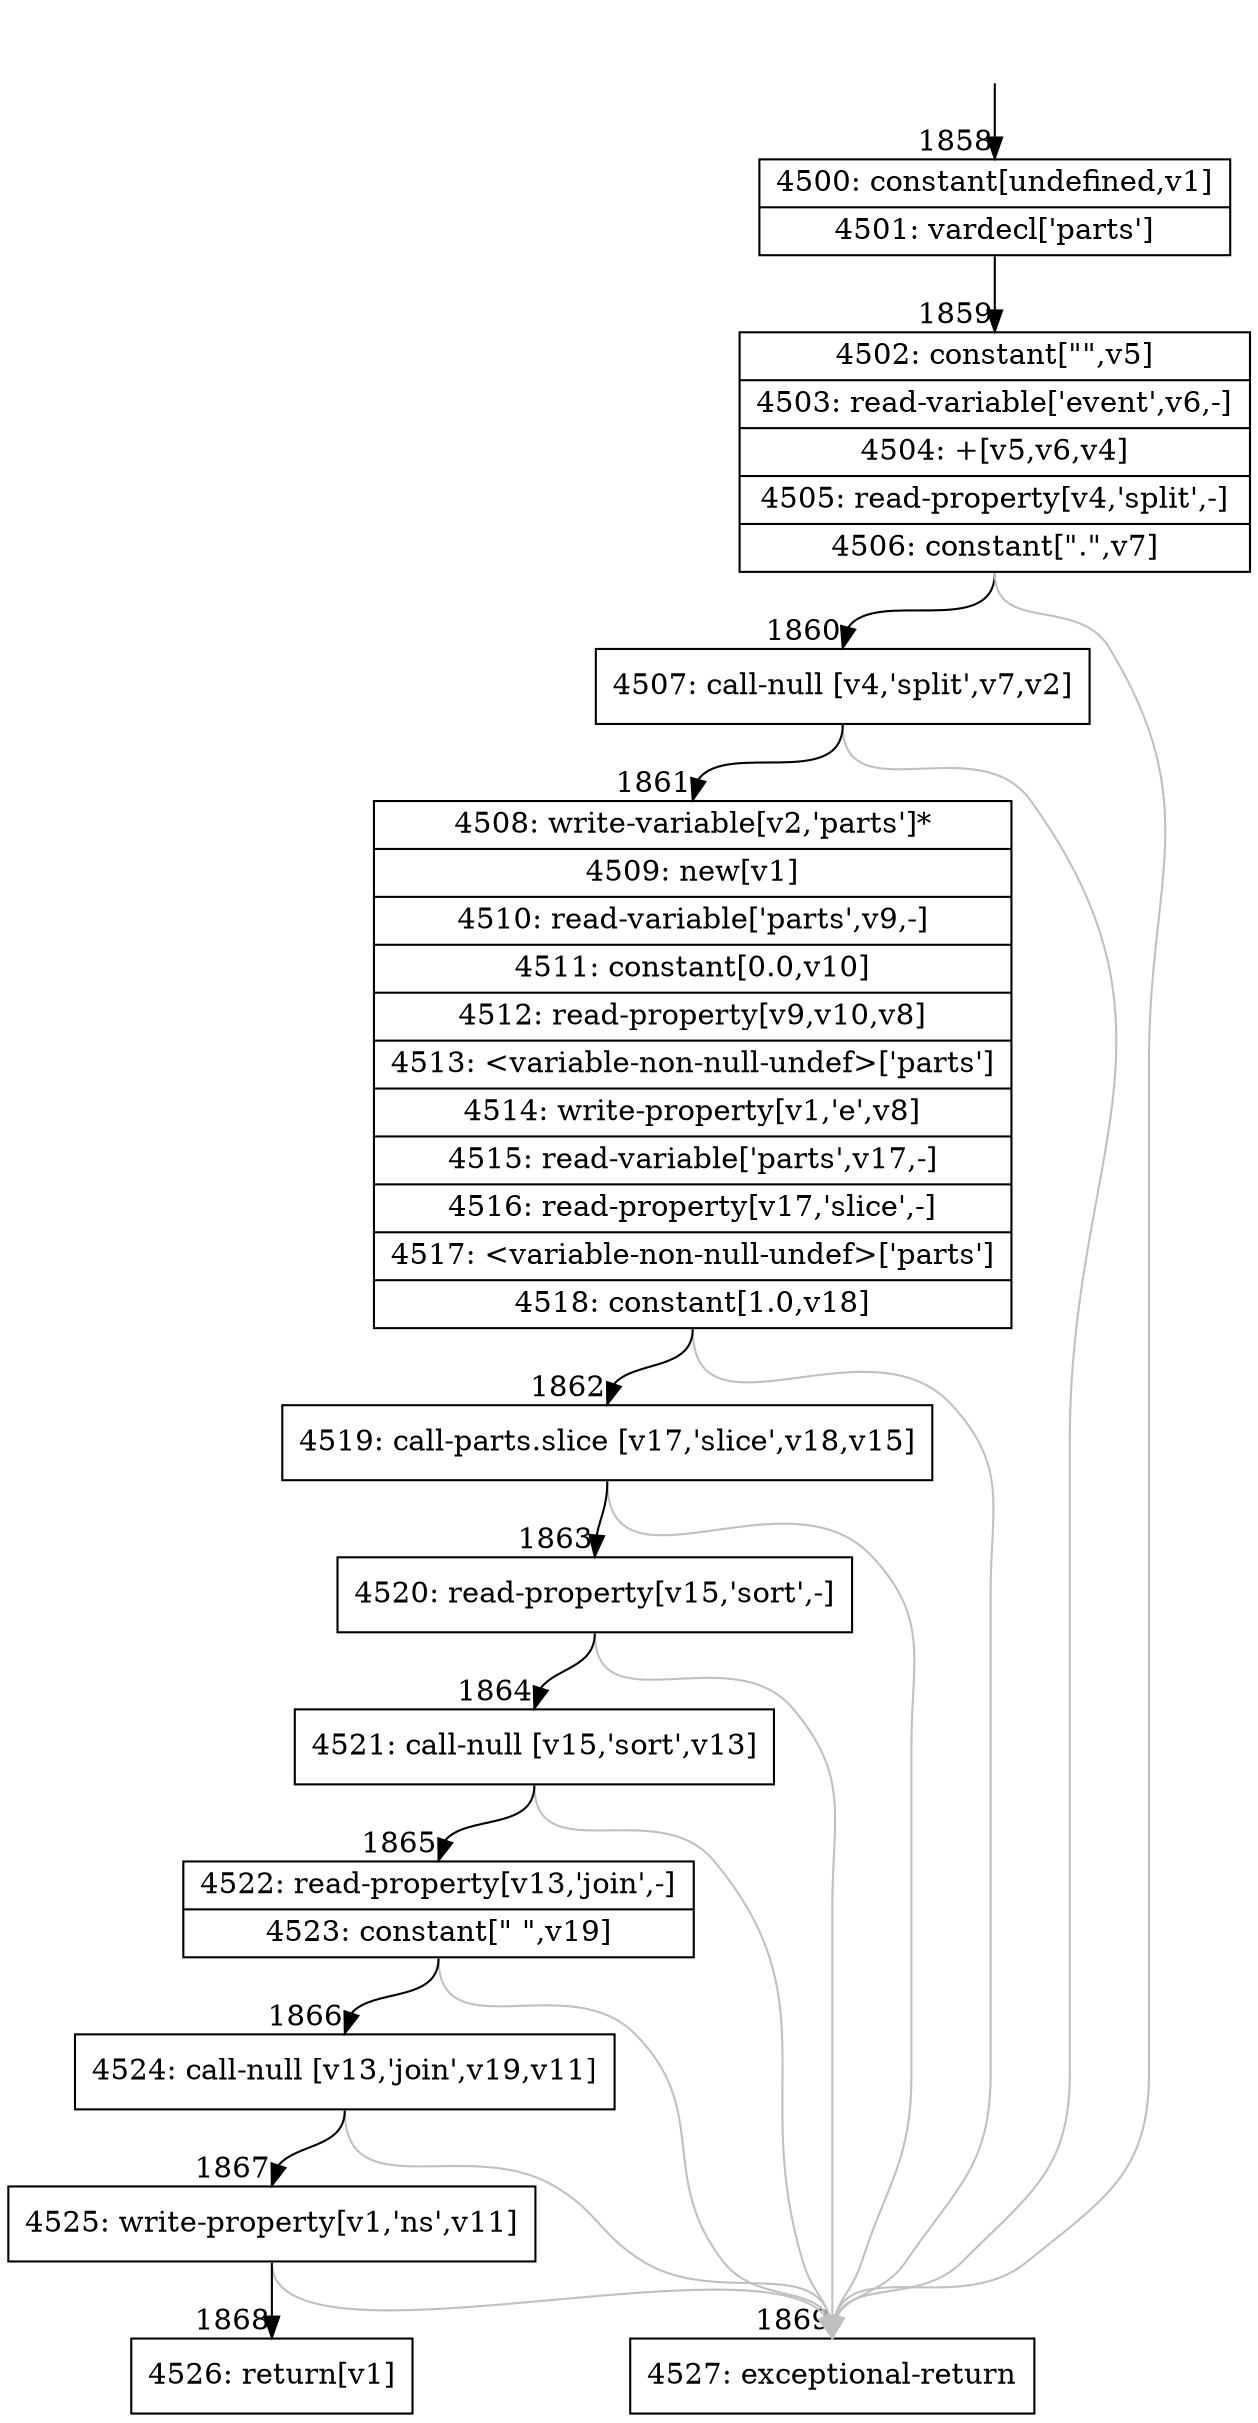 digraph {
rankdir="TD"
BB_entry169[shape=none,label=""];
BB_entry169 -> BB1858 [tailport=s, headport=n, headlabel="    1858"]
BB1858 [shape=record label="{4500: constant[undefined,v1]|4501: vardecl['parts']}" ] 
BB1858 -> BB1859 [tailport=s, headport=n, headlabel="      1859"]
BB1859 [shape=record label="{4502: constant[\"\",v5]|4503: read-variable['event',v6,-]|4504: +[v5,v6,v4]|4505: read-property[v4,'split',-]|4506: constant[\".\",v7]}" ] 
BB1859 -> BB1860 [tailport=s, headport=n, headlabel="      1860"]
BB1859 -> BB1869 [tailport=s, headport=n, color=gray, headlabel="      1869"]
BB1860 [shape=record label="{4507: call-null [v4,'split',v7,v2]}" ] 
BB1860 -> BB1861 [tailport=s, headport=n, headlabel="      1861"]
BB1860 -> BB1869 [tailport=s, headport=n, color=gray]
BB1861 [shape=record label="{4508: write-variable[v2,'parts']*|4509: new[v1]|4510: read-variable['parts',v9,-]|4511: constant[0.0,v10]|4512: read-property[v9,v10,v8]|4513: \<variable-non-null-undef\>['parts']|4514: write-property[v1,'e',v8]|4515: read-variable['parts',v17,-]|4516: read-property[v17,'slice',-]|4517: \<variable-non-null-undef\>['parts']|4518: constant[1.0,v18]}" ] 
BB1861 -> BB1862 [tailport=s, headport=n, headlabel="      1862"]
BB1861 -> BB1869 [tailport=s, headport=n, color=gray]
BB1862 [shape=record label="{4519: call-parts.slice [v17,'slice',v18,v15]}" ] 
BB1862 -> BB1863 [tailport=s, headport=n, headlabel="      1863"]
BB1862 -> BB1869 [tailport=s, headport=n, color=gray]
BB1863 [shape=record label="{4520: read-property[v15,'sort',-]}" ] 
BB1863 -> BB1864 [tailport=s, headport=n, headlabel="      1864"]
BB1863 -> BB1869 [tailport=s, headport=n, color=gray]
BB1864 [shape=record label="{4521: call-null [v15,'sort',v13]}" ] 
BB1864 -> BB1865 [tailport=s, headport=n, headlabel="      1865"]
BB1864 -> BB1869 [tailport=s, headport=n, color=gray]
BB1865 [shape=record label="{4522: read-property[v13,'join',-]|4523: constant[\" \",v19]}" ] 
BB1865 -> BB1866 [tailport=s, headport=n, headlabel="      1866"]
BB1865 -> BB1869 [tailport=s, headport=n, color=gray]
BB1866 [shape=record label="{4524: call-null [v13,'join',v19,v11]}" ] 
BB1866 -> BB1867 [tailport=s, headport=n, headlabel="      1867"]
BB1866 -> BB1869 [tailport=s, headport=n, color=gray]
BB1867 [shape=record label="{4525: write-property[v1,'ns',v11]}" ] 
BB1867 -> BB1868 [tailport=s, headport=n, headlabel="      1868"]
BB1867 -> BB1869 [tailport=s, headport=n, color=gray]
BB1868 [shape=record label="{4526: return[v1]}" ] 
BB1869 [shape=record label="{4527: exceptional-return}" ] 
//#$~ 916
}
